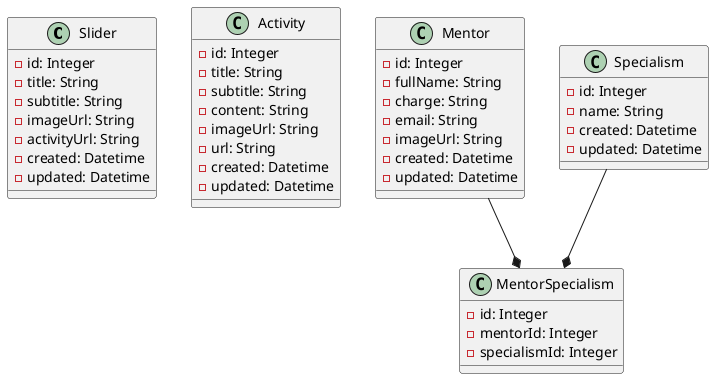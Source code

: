 @startuml

' Definición de clases
class Slider {
  - id: Integer
  - title: String
  - subtitle: String
  - imageUrl: String
  - activityUrl: String
  - created: Datetime 
  - updated: Datetime
}

class Activity {
  - id: Integer
  - title: String
  - subtitle: String
  - content: String
  - imageUrl: String
  - url: String
  - created: Datetime 
  - updated: Datetime
}

class Mentor {
  - id: Integer
  - fullName: String
  - charge: String
  - email: String
  - imageUrl: String
  - created: Datetime 
  - updated: Datetime
}

class MentorSpecialism{
  - id: Integer
  - mentorId: Integer
  - specialismId: Integer
}

class Specialism{
  - id: Integer
  - name: String
  - created: Datetime 
  - updated: Datetime
}

' Relaciones
Mentor --* MentorSpecialism
Specialism --* MentorSpecialism

@enduml